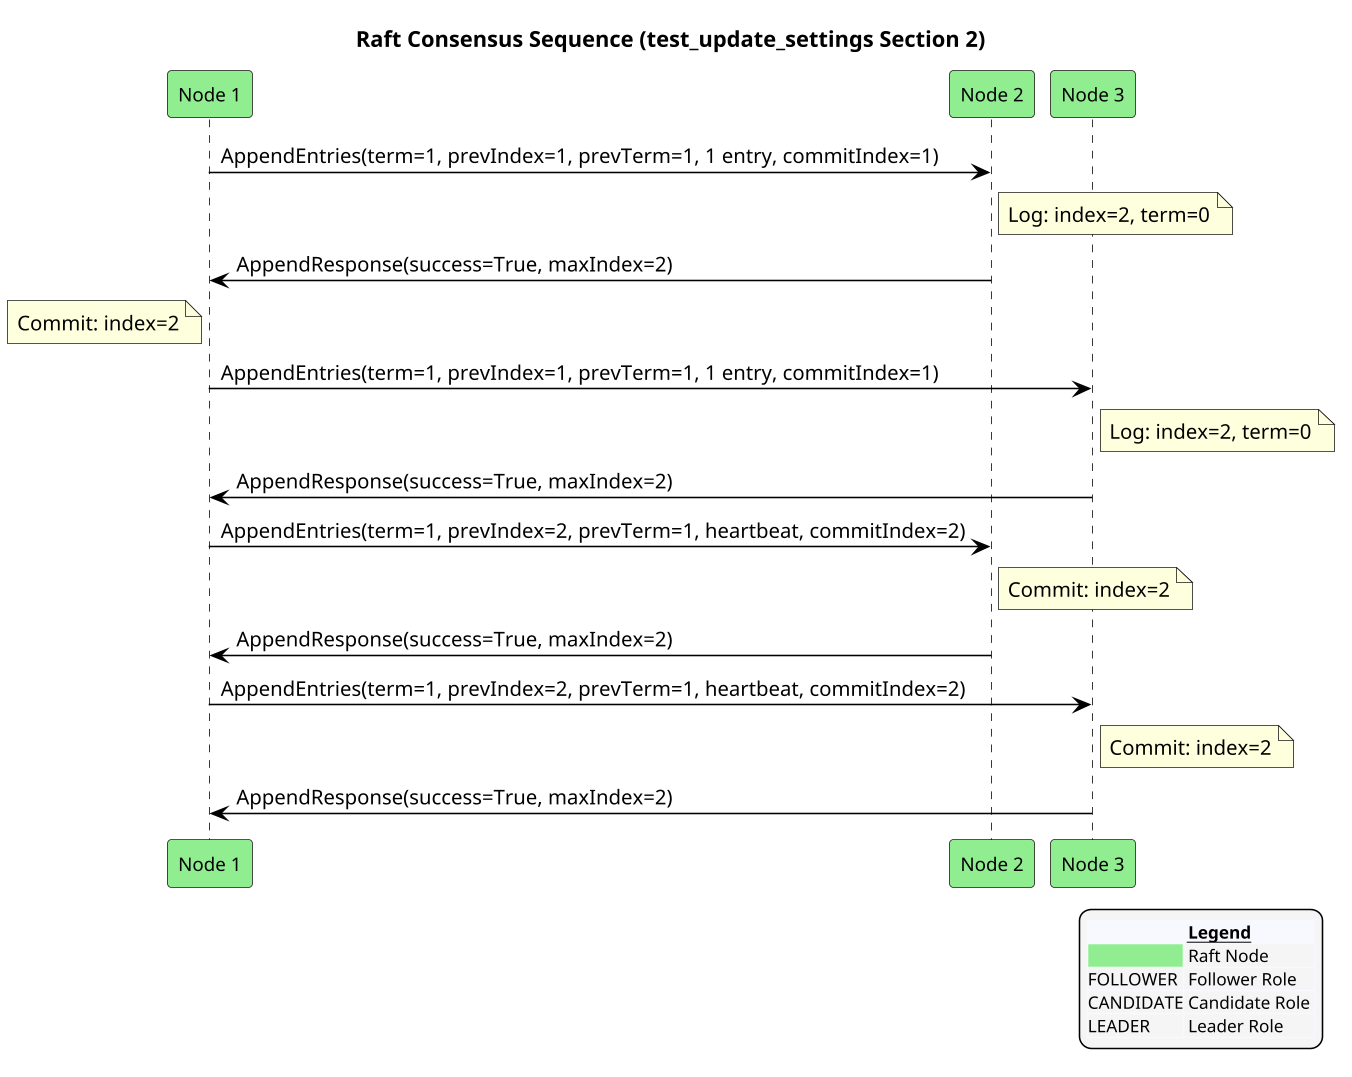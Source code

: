 @startuml
!pragma ratio 0.7
skinparam dpi 150
skinparam monochrome false
skinparam sequence {
  ArrowColor Black
  ActorBorderColor Black
  LifeLineBorderColor Black
  ParticipantFontSize 12
  Padding 10
}
skinparam legend {
  BackgroundColor #F5F5F5
  FontSize 11
}
title Raft Consensus Sequence (test_update_settings Section 2)

participant "Node 1" as n1 order 10 #Lightgreen
participant "Node 2" as n2 order 20 #Lightgreen
participant "Node 3" as n3 order 30 #Lightgreen
n1 -> n2: AppendEntries(term=1, prevIndex=1, prevTerm=1, 1 entry, commitIndex=1)
note right of n2: Log: index=2, term=0
n2 -> n1: AppendResponse(success=True, maxIndex=2)
note left of n1: Commit: index=2
n1 -> n3: AppendEntries(term=1, prevIndex=1, prevTerm=1, 1 entry, commitIndex=1)
note right of n3: Log: index=2, term=0
n3 -> n1: AppendResponse(success=True, maxIndex=2)
n1 -> n2: AppendEntries(term=1, prevIndex=2, prevTerm=1, heartbeat, commitIndex=2)
note right of n2: Commit: index=2
n2 -> n1: AppendResponse(success=True, maxIndex=2)
n1 -> n3: AppendEntries(term=1, prevIndex=2, prevTerm=1, heartbeat, commitIndex=2)
note right of n3: Commit: index=2
n3 -> n1: AppendResponse(success=True, maxIndex=2)

legend right
  <#GhostWhite,#GhostWhite>|      |= __Legend__ |
  |<#Lightgreen>| Raft Node |
  |FOLLOWER| Follower Role |
  |CANDIDATE| Candidate Role |
  |LEADER| Leader Role |
endlegend
@enduml
